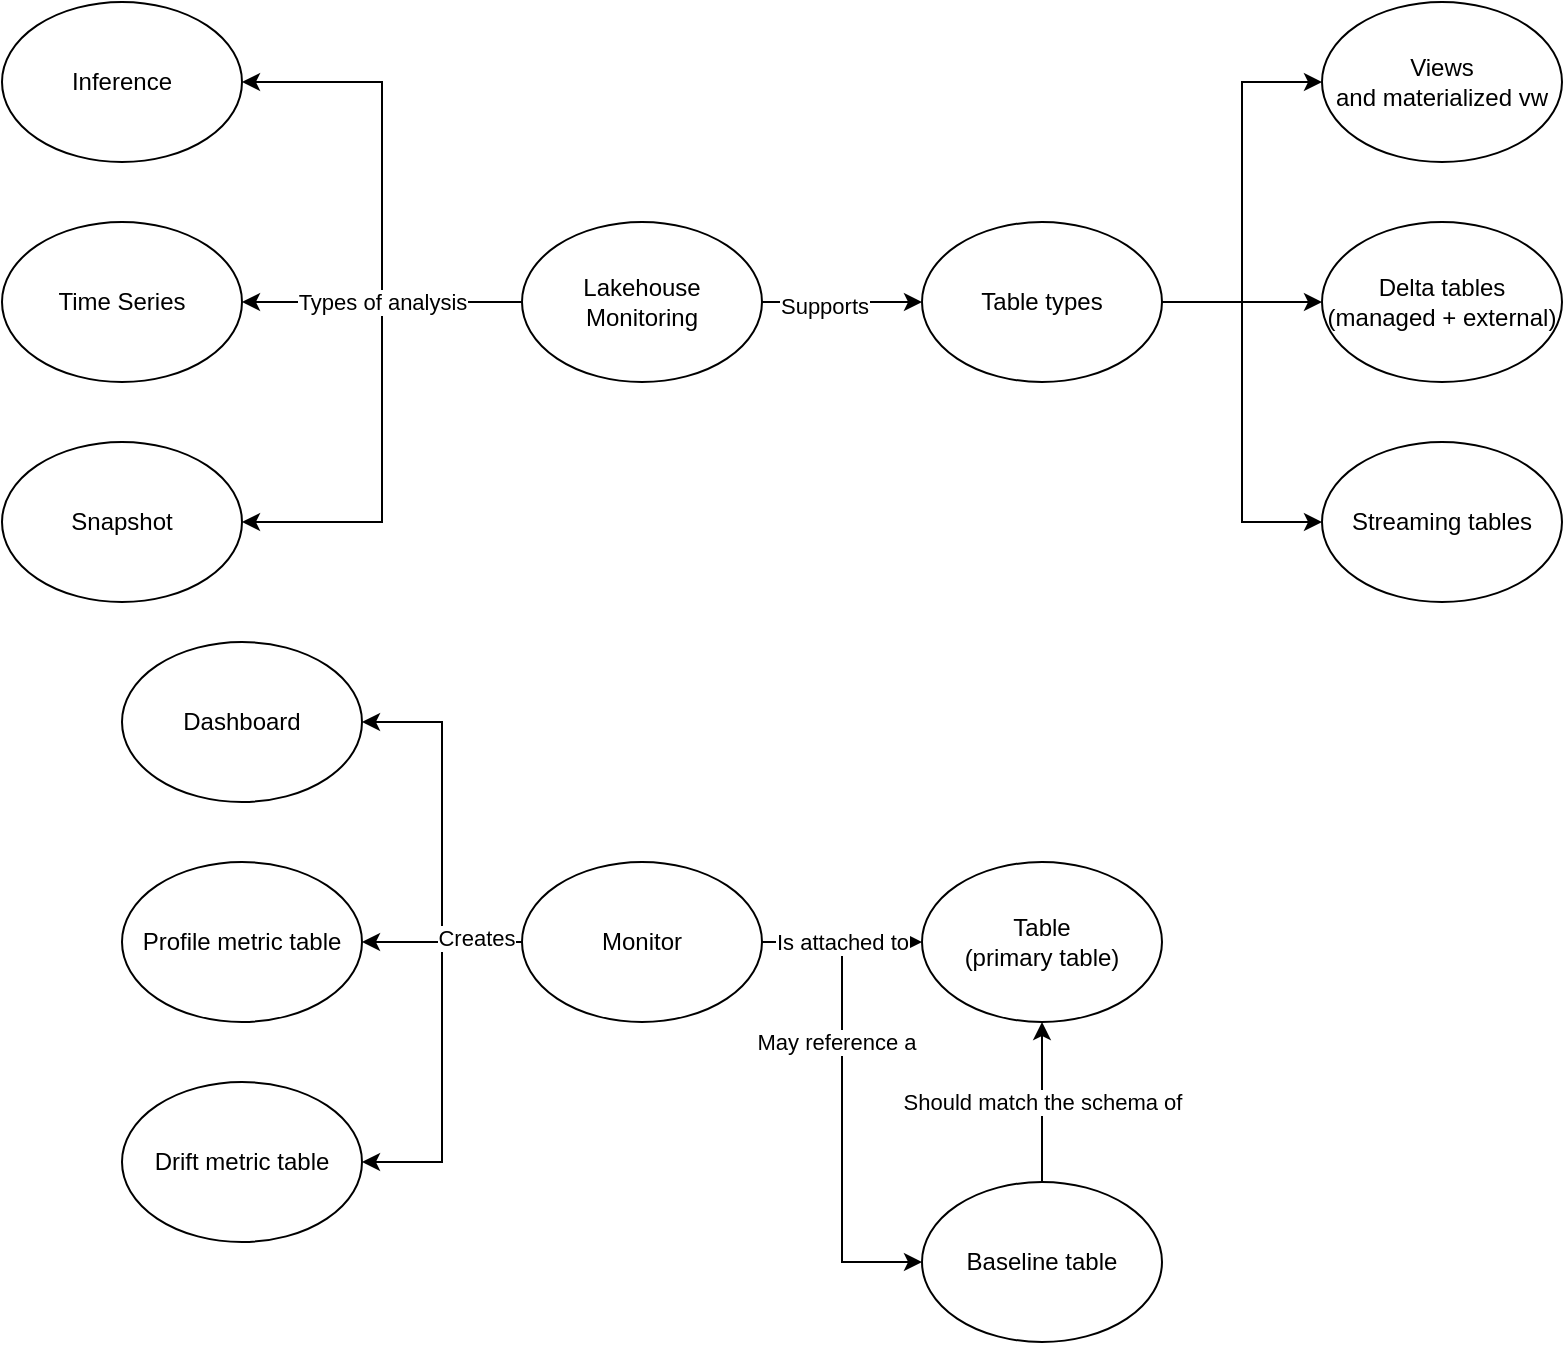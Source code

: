 <mxfile version="28.0.6">
  <diagram name="Page-1" id="8zKtjM56-HJ-h7Rj1cjl">
    <mxGraphModel dx="1234" dy="912" grid="1" gridSize="10" guides="1" tooltips="1" connect="1" arrows="1" fold="1" page="1" pageScale="1" pageWidth="827" pageHeight="1169" math="0" shadow="0">
      <root>
        <mxCell id="0" />
        <mxCell id="1" parent="0" />
        <mxCell id="8BaljNrCK6FUAkiLZv4w-41" style="edgeStyle=orthogonalEdgeStyle;rounded=0;orthogonalLoop=1;jettySize=auto;html=1;exitX=0;exitY=0.5;exitDx=0;exitDy=0;entryX=1;entryY=0.5;entryDx=0;entryDy=0;" edge="1" parent="1" source="8BaljNrCK6FUAkiLZv4w-16" target="8BaljNrCK6FUAkiLZv4w-39">
          <mxGeometry relative="1" as="geometry" />
        </mxCell>
        <mxCell id="8BaljNrCK6FUAkiLZv4w-3" value="" style="edgeStyle=orthogonalEdgeStyle;rounded=0;orthogonalLoop=1;jettySize=auto;html=1;" edge="1" parent="1" source="8BaljNrCK6FUAkiLZv4w-1" target="8BaljNrCK6FUAkiLZv4w-2">
          <mxGeometry relative="1" as="geometry" />
        </mxCell>
        <mxCell id="8BaljNrCK6FUAkiLZv4w-4" value="Supports" style="edgeLabel;html=1;align=center;verticalAlign=middle;resizable=0;points=[];" vertex="1" connectable="0" parent="8BaljNrCK6FUAkiLZv4w-3">
          <mxGeometry x="-0.225" y="-2" relative="1" as="geometry">
            <mxPoint as="offset" />
          </mxGeometry>
        </mxCell>
        <mxCell id="8BaljNrCK6FUAkiLZv4w-26" style="edgeStyle=orthogonalEdgeStyle;rounded=0;orthogonalLoop=1;jettySize=auto;html=1;exitX=0;exitY=0.5;exitDx=0;exitDy=0;entryX=1;entryY=0.5;entryDx=0;entryDy=0;" edge="1" parent="1" source="8BaljNrCK6FUAkiLZv4w-1" target="8BaljNrCK6FUAkiLZv4w-22">
          <mxGeometry relative="1" as="geometry" />
        </mxCell>
        <mxCell id="8BaljNrCK6FUAkiLZv4w-27" style="edgeStyle=orthogonalEdgeStyle;rounded=0;orthogonalLoop=1;jettySize=auto;html=1;exitX=0;exitY=0.5;exitDx=0;exitDy=0;entryX=1;entryY=0.5;entryDx=0;entryDy=0;" edge="1" parent="1" source="8BaljNrCK6FUAkiLZv4w-1" target="8BaljNrCK6FUAkiLZv4w-24">
          <mxGeometry relative="1" as="geometry" />
        </mxCell>
        <mxCell id="8BaljNrCK6FUAkiLZv4w-1" value="Lakehouse Monitoring" style="ellipse;whiteSpace=wrap;html=1;" vertex="1" parent="1">
          <mxGeometry x="350" y="430" width="120" height="80" as="geometry" />
        </mxCell>
        <mxCell id="8BaljNrCK6FUAkiLZv4w-6" value="" style="edgeStyle=orthogonalEdgeStyle;rounded=0;orthogonalLoop=1;jettySize=auto;html=1;" edge="1" parent="1" source="8BaljNrCK6FUAkiLZv4w-2" target="8BaljNrCK6FUAkiLZv4w-5">
          <mxGeometry relative="1" as="geometry" />
        </mxCell>
        <mxCell id="8BaljNrCK6FUAkiLZv4w-11" style="edgeStyle=orthogonalEdgeStyle;rounded=0;orthogonalLoop=1;jettySize=auto;html=1;entryX=0;entryY=0.5;entryDx=0;entryDy=0;exitX=1;exitY=0.5;exitDx=0;exitDy=0;" edge="1" parent="1" source="8BaljNrCK6FUAkiLZv4w-2" target="8BaljNrCK6FUAkiLZv4w-9">
          <mxGeometry relative="1" as="geometry">
            <mxPoint x="730" y="380" as="sourcePoint" />
          </mxGeometry>
        </mxCell>
        <mxCell id="8BaljNrCK6FUAkiLZv4w-12" style="edgeStyle=orthogonalEdgeStyle;rounded=0;orthogonalLoop=1;jettySize=auto;html=1;exitX=1;exitY=0.5;exitDx=0;exitDy=0;entryX=0;entryY=0.5;entryDx=0;entryDy=0;" edge="1" parent="1" source="8BaljNrCK6FUAkiLZv4w-2" target="8BaljNrCK6FUAkiLZv4w-7">
          <mxGeometry relative="1" as="geometry" />
        </mxCell>
        <mxCell id="8BaljNrCK6FUAkiLZv4w-2" value="Table types" style="ellipse;whiteSpace=wrap;html=1;" vertex="1" parent="1">
          <mxGeometry x="550" y="430" width="120" height="80" as="geometry" />
        </mxCell>
        <mxCell id="8BaljNrCK6FUAkiLZv4w-5" value="Delta tables&lt;div&gt;(managed + external)&lt;/div&gt;" style="ellipse;whiteSpace=wrap;html=1;" vertex="1" parent="1">
          <mxGeometry x="750" y="430" width="120" height="80" as="geometry" />
        </mxCell>
        <mxCell id="8BaljNrCK6FUAkiLZv4w-7" value="Views&lt;div&gt;and materialized vw&lt;/div&gt;" style="ellipse;whiteSpace=wrap;html=1;" vertex="1" parent="1">
          <mxGeometry x="750" y="320" width="120" height="80" as="geometry" />
        </mxCell>
        <mxCell id="8BaljNrCK6FUAkiLZv4w-9" value="Streaming tables" style="ellipse;whiteSpace=wrap;html=1;" vertex="1" parent="1">
          <mxGeometry x="750" y="540" width="120" height="80" as="geometry" />
        </mxCell>
        <mxCell id="8BaljNrCK6FUAkiLZv4w-30" style="edgeStyle=orthogonalEdgeStyle;rounded=0;orthogonalLoop=1;jettySize=auto;html=1;exitX=1;exitY=0.5;exitDx=0;exitDy=0;entryX=0;entryY=0.5;entryDx=0;entryDy=0;" edge="1" parent="1" source="8BaljNrCK6FUAkiLZv4w-16" target="8BaljNrCK6FUAkiLZv4w-28">
          <mxGeometry relative="1" as="geometry" />
        </mxCell>
        <mxCell id="8BaljNrCK6FUAkiLZv4w-31" value="May reference a" style="edgeLabel;html=1;align=center;verticalAlign=middle;resizable=0;points=[];" vertex="1" connectable="0" parent="8BaljNrCK6FUAkiLZv4w-30">
          <mxGeometry x="-0.092" y="-3" relative="1" as="geometry">
            <mxPoint y="-19" as="offset" />
          </mxGeometry>
        </mxCell>
        <mxCell id="8BaljNrCK6FUAkiLZv4w-34" value="" style="edgeStyle=orthogonalEdgeStyle;rounded=0;orthogonalLoop=1;jettySize=auto;html=1;" edge="1" parent="1" source="8BaljNrCK6FUAkiLZv4w-16" target="8BaljNrCK6FUAkiLZv4w-33">
          <mxGeometry relative="1" as="geometry" />
        </mxCell>
        <mxCell id="8BaljNrCK6FUAkiLZv4w-37" style="edgeStyle=orthogonalEdgeStyle;rounded=0;orthogonalLoop=1;jettySize=auto;html=1;exitX=0;exitY=0.5;exitDx=0;exitDy=0;entryX=1;entryY=0.5;entryDx=0;entryDy=0;" edge="1" parent="1" source="8BaljNrCK6FUAkiLZv4w-16" target="8BaljNrCK6FUAkiLZv4w-35">
          <mxGeometry relative="1" as="geometry" />
        </mxCell>
        <mxCell id="8BaljNrCK6FUAkiLZv4w-38" value="Creates" style="edgeLabel;html=1;align=center;verticalAlign=middle;resizable=0;points=[];" vertex="1" connectable="0" parent="8BaljNrCK6FUAkiLZv4w-37">
          <mxGeometry x="-0.758" y="-2" relative="1" as="geometry">
            <mxPoint as="offset" />
          </mxGeometry>
        </mxCell>
        <mxCell id="8BaljNrCK6FUAkiLZv4w-16" value="Monitor" style="ellipse;whiteSpace=wrap;html=1;" vertex="1" parent="1">
          <mxGeometry x="350" y="750" width="120" height="80" as="geometry" />
        </mxCell>
        <mxCell id="8BaljNrCK6FUAkiLZv4w-18" value="Table&lt;div&gt;(primary table)&lt;/div&gt;" style="ellipse;whiteSpace=wrap;html=1;" vertex="1" parent="1">
          <mxGeometry x="550" y="750" width="120" height="80" as="geometry" />
        </mxCell>
        <mxCell id="8BaljNrCK6FUAkiLZv4w-20" value="Time Series" style="ellipse;whiteSpace=wrap;html=1;" vertex="1" parent="1">
          <mxGeometry x="90" y="430" width="120" height="80" as="geometry" />
        </mxCell>
        <mxCell id="8BaljNrCK6FUAkiLZv4w-22" value="Inference" style="ellipse;whiteSpace=wrap;html=1;" vertex="1" parent="1">
          <mxGeometry x="90" y="320" width="120" height="80" as="geometry" />
        </mxCell>
        <mxCell id="8BaljNrCK6FUAkiLZv4w-24" value="Snapshot" style="ellipse;whiteSpace=wrap;html=1;" vertex="1" parent="1">
          <mxGeometry x="90" y="540" width="120" height="80" as="geometry" />
        </mxCell>
        <mxCell id="8BaljNrCK6FUAkiLZv4w-21" value="Types of analysis" style="edgeStyle=orthogonalEdgeStyle;rounded=0;orthogonalLoop=1;jettySize=auto;html=1;" edge="1" parent="1" source="8BaljNrCK6FUAkiLZv4w-1" target="8BaljNrCK6FUAkiLZv4w-20">
          <mxGeometry relative="1" as="geometry" />
        </mxCell>
        <mxCell id="8BaljNrCK6FUAkiLZv4w-32" value="Should match the schema of" style="edgeStyle=orthogonalEdgeStyle;rounded=0;orthogonalLoop=1;jettySize=auto;html=1;exitX=0.5;exitY=0;exitDx=0;exitDy=0;entryX=0.5;entryY=1;entryDx=0;entryDy=0;" edge="1" parent="1" source="8BaljNrCK6FUAkiLZv4w-28" target="8BaljNrCK6FUAkiLZv4w-18">
          <mxGeometry relative="1" as="geometry" />
        </mxCell>
        <mxCell id="8BaljNrCK6FUAkiLZv4w-28" value="Baseline table" style="ellipse;whiteSpace=wrap;html=1;" vertex="1" parent="1">
          <mxGeometry x="550" y="910" width="120" height="80" as="geometry" />
        </mxCell>
        <mxCell id="8BaljNrCK6FUAkiLZv4w-19" value="Is attached to" style="edgeStyle=orthogonalEdgeStyle;rounded=0;orthogonalLoop=1;jettySize=auto;html=1;" edge="1" parent="1" source="8BaljNrCK6FUAkiLZv4w-16" target="8BaljNrCK6FUAkiLZv4w-18">
          <mxGeometry relative="1" as="geometry" />
        </mxCell>
        <mxCell id="8BaljNrCK6FUAkiLZv4w-33" value="Profile metric table" style="ellipse;whiteSpace=wrap;html=1;" vertex="1" parent="1">
          <mxGeometry x="150" y="750" width="120" height="80" as="geometry" />
        </mxCell>
        <mxCell id="8BaljNrCK6FUAkiLZv4w-35" value="Drift metric table" style="ellipse;whiteSpace=wrap;html=1;" vertex="1" parent="1">
          <mxGeometry x="150" y="860" width="120" height="80" as="geometry" />
        </mxCell>
        <mxCell id="8BaljNrCK6FUAkiLZv4w-39" value="Dashboard" style="ellipse;whiteSpace=wrap;html=1;" vertex="1" parent="1">
          <mxGeometry x="150" y="640" width="120" height="80" as="geometry" />
        </mxCell>
      </root>
    </mxGraphModel>
  </diagram>
</mxfile>
